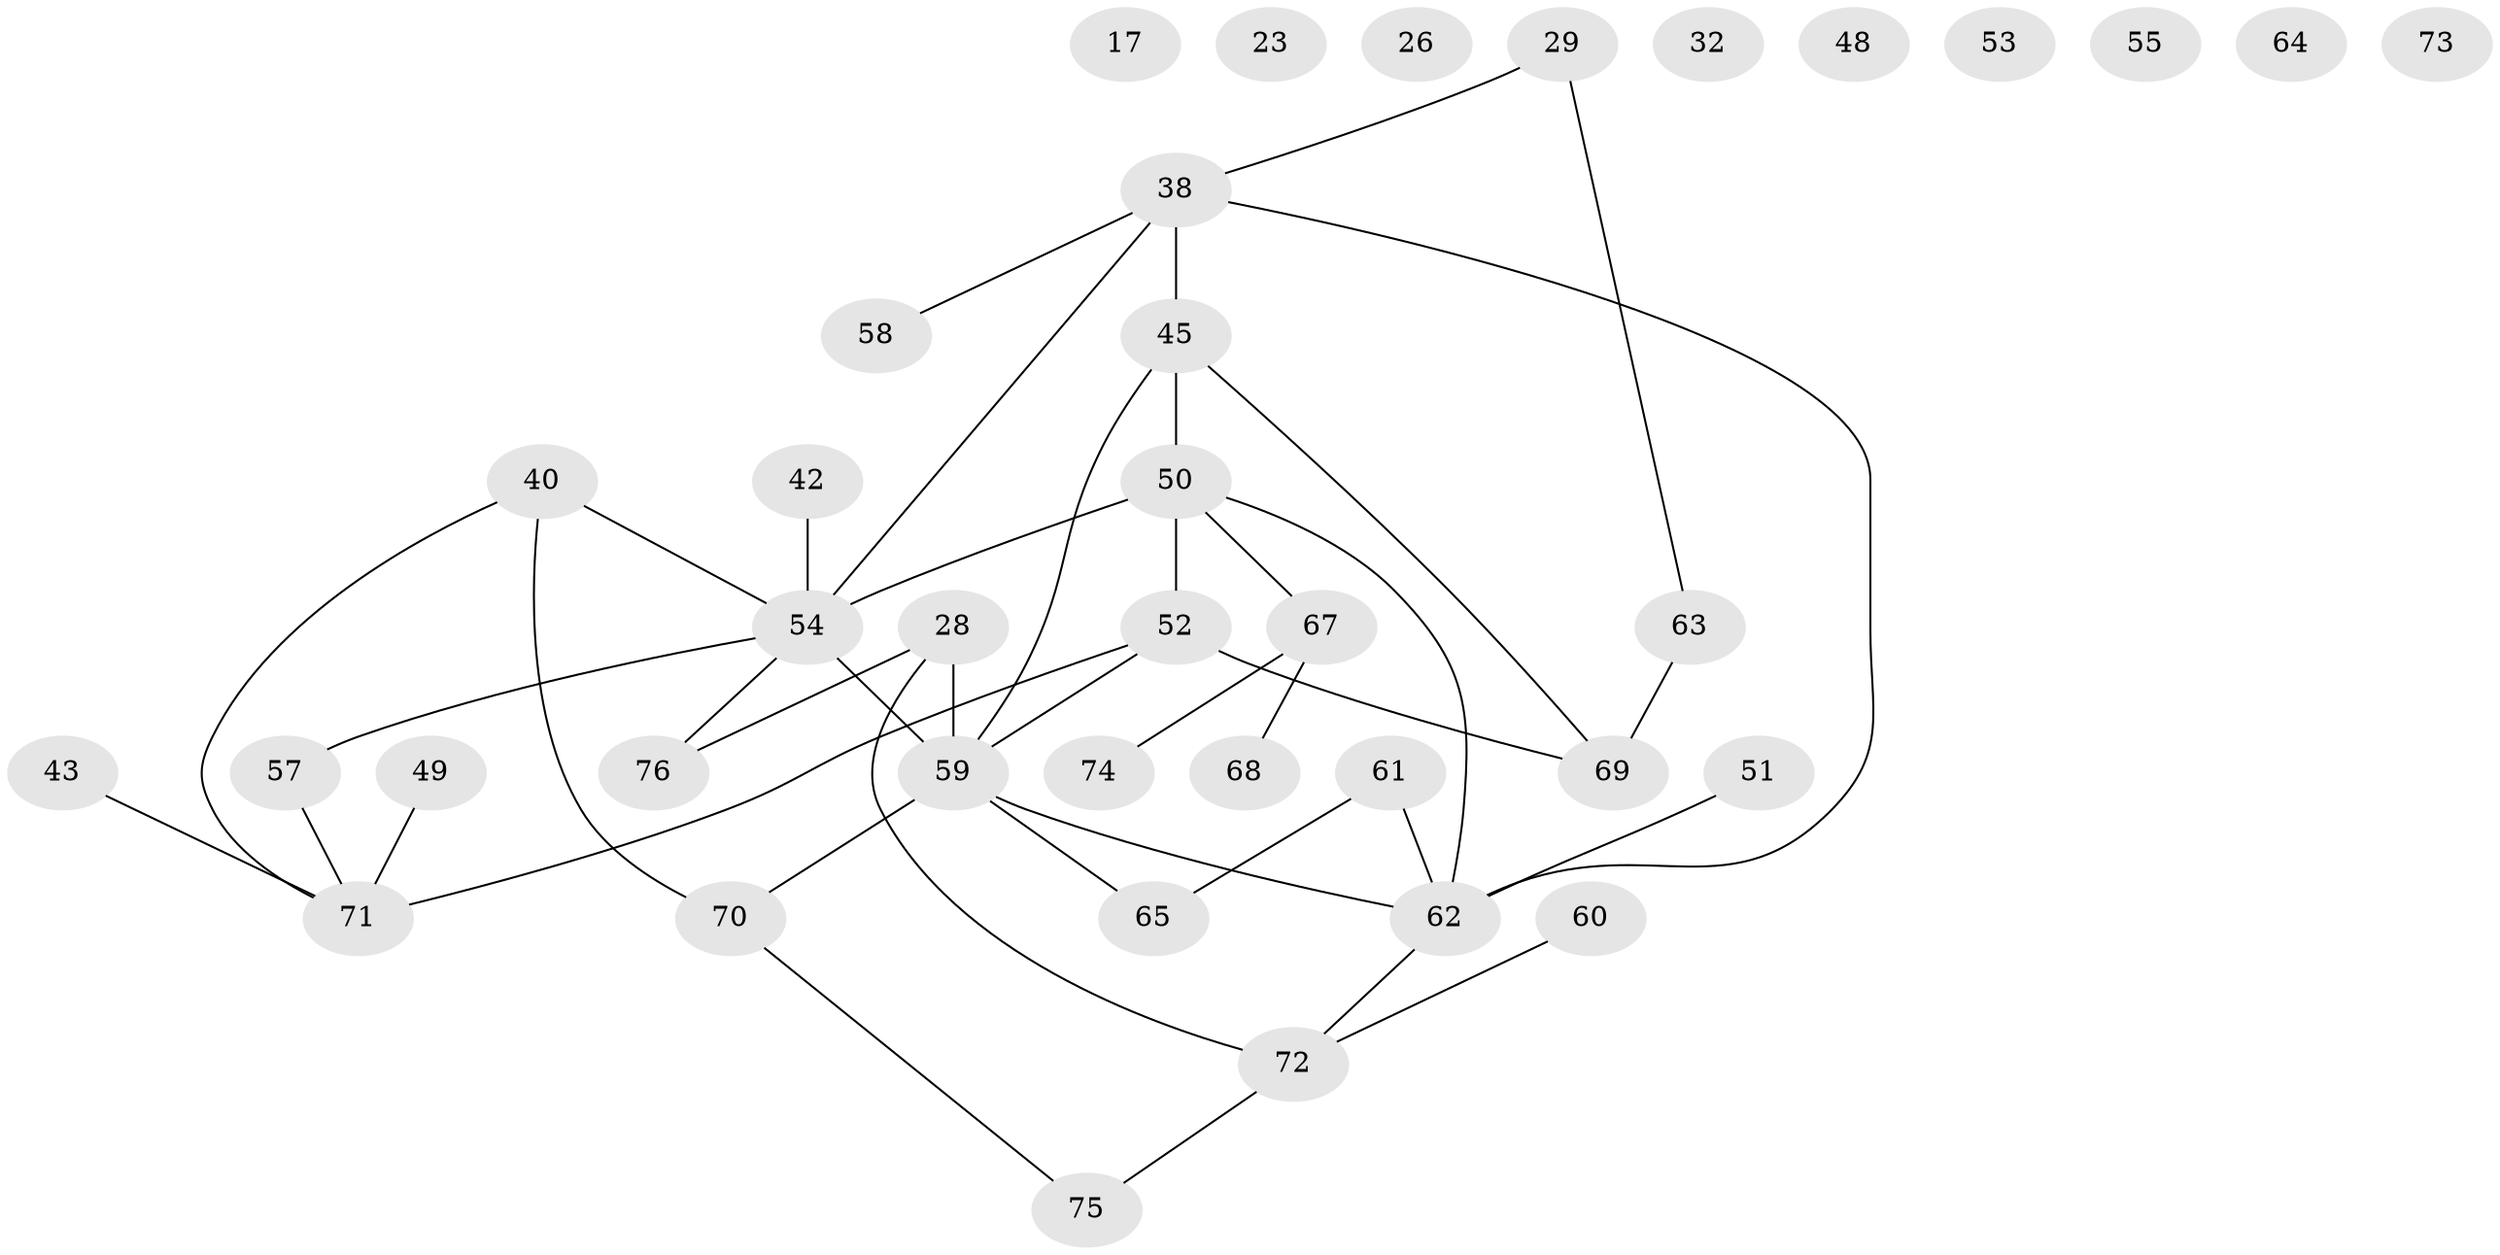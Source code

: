 // original degree distribution, {2: 0.23684210526315788, 3: 0.15789473684210525, 5: 0.06578947368421052, 1: 0.19736842105263158, 4: 0.17105263157894737, 0: 0.11842105263157894, 7: 0.02631578947368421, 6: 0.02631578947368421}
// Generated by graph-tools (version 1.1) at 2025/39/03/09/25 04:39:42]
// undirected, 38 vertices, 42 edges
graph export_dot {
graph [start="1"]
  node [color=gray90,style=filled];
  17;
  23;
  26;
  28;
  29;
  32;
  38 [super="+21+4+22"];
  40 [super="+15+39"];
  42;
  43;
  45;
  48;
  49;
  50;
  51;
  52 [super="+8"];
  53;
  54 [super="+12+41+46"];
  55;
  57;
  58 [super="+10"];
  59 [super="+44+47"];
  60 [super="+34"];
  61;
  62 [super="+1+30+37"];
  63 [super="+14"];
  64;
  65;
  67 [super="+7+56"];
  68;
  69 [super="+66+20"];
  70;
  71 [super="+27"];
  72 [super="+18"];
  73;
  74;
  75;
  76;
  28 -- 76;
  28 -- 59 [weight=2];
  28 -- 72;
  29 -- 63;
  29 -- 38;
  38 -- 45 [weight=2];
  38 -- 58;
  38 -- 54 [weight=3];
  38 -- 62 [weight=3];
  40 -- 70;
  40 -- 54;
  40 -- 71;
  42 -- 54;
  43 -- 71;
  45 -- 50;
  45 -- 59;
  45 -- 69;
  49 -- 71;
  50 -- 52;
  50 -- 67;
  50 -- 54 [weight=2];
  50 -- 62;
  51 -- 62;
  52 -- 59;
  52 -- 71 [weight=2];
  52 -- 69;
  54 -- 59 [weight=4];
  54 -- 57;
  54 -- 76;
  57 -- 71;
  59 -- 70 [weight=2];
  59 -- 65;
  59 -- 62 [weight=2];
  60 -- 72;
  61 -- 65;
  61 -- 62;
  62 -- 72;
  63 -- 69 [weight=3];
  67 -- 74;
  67 -- 68;
  70 -- 75;
  72 -- 75;
}
